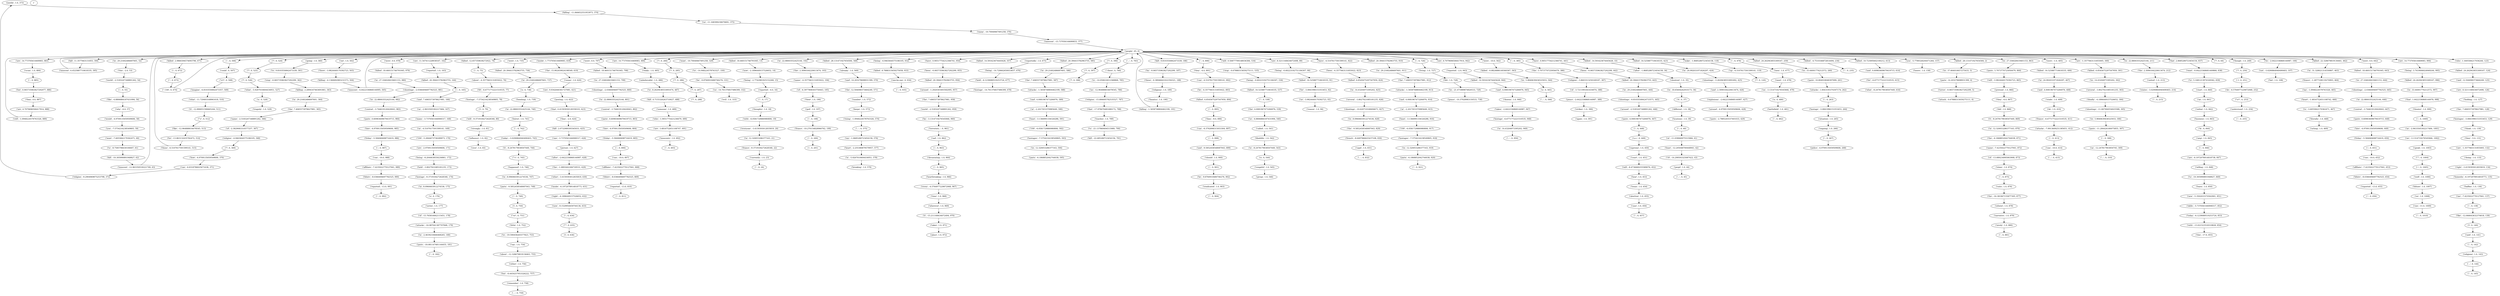 strict digraph "" {
"('justify', 1.0, 373)";
"('right', -4.1896449157526652, 632)";
"('name', -2.5183247348891262, 366)";
"('kill', 9.8103550842473339, 186)";
"('killed', 24.262943855309167, 124)";
"('reported', -2.0, 943)";
"('?', 0, 524)";
"('?', 0, 288)";
"('hostage', -3.0841996153353453, 264)";
"('being', -8.2044638550236861, 172)";
"('today', -6.1239089519253724, 853)";
"('shootings', -0.81035508424733571, 445)";
"(\"'s\", 0, 512)";
"('it', -15.211168434072494, 970)";
"('life', 1.0, 728)";
"('out', 1.0, 502)";
"('going', 1.0, 360)";
"('and', 0.60983609679419715, 614)";
"('thoughts', 1.0, 18)";
"('several', -3.8027921085181235, 303)";
"('...', 0, 759)";
"('vengeful', 1.0, 545)";
"('happened', 1.0, 746)";
"('fair', 1.0, 108)";
"('by', -0.065735963827292299, 187)";
"('kill', 11.3577663131855, 394)";
"('to', 9.8103550842473339, 361)";
"('who', 1.1605584217036244, 123)";
"('as', -4.5107617591599141, 169)";
"('killed', 2.9860394574093796, 671)";
"('killed', 20.394415782963755, 443)";
"('killed', 20.394415782963755, 736)";
"('were', 0.0, 978)";
"('want', -0.64223368681449866, 838)";
"('of', -6.3977808303750443, 195)";
"('france', -10.270154828966762, 199)";
"('in', 18.65604262910173, 36)";
"('as', -2.9633505302217484, 1001)";
"('the', 15.902459024198549, 619)";
"('strongly', 1.0, 81)";
"('are', 11.547411228938167, 162)";
"('for', -6.6771772221510535, 615)";
"('amp', 1.0, 845)";
"('least', -12.205048700448941, 42)";
"('killed', 12.657359638272922, 74)";
"('what', -8.2478179038507449, 616)";
"('?', 0, 369)";
"(';', 0, 201)";
"('losers', 1.0, 158)";
"('the', 7.4065573978627981, 128)";
"('were', 1.0, 735)";
"('fanatics', 1.0, 190)";
"('that', -17.978476481680172, 788)";
"(\"n't\", 0, 253)";
"('taken', -2.6422336868144987, 947)";
"('for', -3.0841996153353453, 92)";
"('...', 0, 310)";
"('would', -4.9709135059509606, 58)";
"('to', -8.7585796630106607, 61)";
"('in', 29.21602486697601, 52)";
"('everyone', -3.4159393012835819, 20)";
"(',', 0, 1000)";
"('being', -0.60223192751184307, 536)";
"('new', -5.3502033374562901, 851)";
"(';', 0, 846)";
"('hostages', -7.5754216238549805, 918)";
"('speak', 1.0, 1003)";
"('capit', 1.0, 831)";
"('in', 8.0960603912274536, 747)";
"('inside', 1.773705614469083, 618)";
"('by', -3.1314719276545846, 960)";
"('?', 0, 397)";
"('is', -3.6055842170362471, 467)";
"('in', 27.104028419401153, 644)";
"('";
"('but', -8.4450257953326222, 757)";
"('you', -7.5754216238549805, 59)";
"('least', -3.1366991336326286, 591)";
"('.', 0, 215)";
"('in', 12.320053286377163, 919)";
"('were', 0.0, 797)";
"('in', 8.0960603912274536, 175)";
"('beirut', 1.0, 741)";
"('?', 0, 284)";
"('late', -4.9709135059509606, 985)";
"('to', -19.590458265577823, 753)";
"('start', 1.0, 840)";
"('--', 0, 1005)";
"('want', -10.70040667491258, 329)";
"(',', 0, 742)";
"('now', -2.1896449157526652, 14)";
"(',', 0, 885)";
"('kill', 6.7155326263710027, 488)";
"('and', 7.4065573978627981, 166)";
"('have', 0.90517754212366741, 954)";
"('of', -3.7211991641634974, 388)";
"('are', 14.773705614469083, 484)";
"('to', 5.1681213974328362, 839)";
"('central', -3.744619120420043, 647)";
"('but', 0.065735963827292077, 886)";
"('there', -3.9824440170392723, 503)";
"('.', 0, 493)";
"('.', 0, 182)";
"('.', 0, 895)";
"('4', 0, 37)";
"('and', 2.3090164220613474, 426)";
"('khahlifa', 1.0, 542)";
"('killed', 6.8545675297547959, 894)";
"('.', 0, 145)";
"('heartbreaking', 1.0, 966)";
"('in', 22.88003552425144, 801)";
"('we', -3.1314719276545846, 1002)";
"('to', -10.305990891948827, 849)";
"('in', 29.21602486697601, 364)";
"('men', 1.0, 477)";
"('(', 0, 636)";
"('my', -1.8685280723454158, 576)";
"('100', -6.0581729880980806, 917)";
"('paris', 5.7073770725956479, 864)";
"('my', -1.0948224578763326, 465)";
"('said', 1.0, 141)";
"('aching', 1.0, 469)";
"('killed', 18.460151746791045, 13)";
"('in', 22.88003552425144, 192)";
"('being', -4.9463644575186105, 932)";
"('bfmtv', -8.0366494697782525, 990)";
"('that', 1.6422336868144978, 998)";
"('killed', 28.131471927654584, 568)";
"('case', 1.0, 456)";
"('hostage', -9.3719104272628346, 174)";
"('keeps', 1.0, 573)";
"('will', -3.9824440170392723, 865)";
"('killed', 6.8545675297547959, 824)";
"('the', -6.1868852042744038, 871)";
"('breaking', 1.0, 579)";
"('reported', 1.0, 163)";
"('now', -9.1529954459744136, 633)";
"('the', 5.7073770725956479, 386)";
"('.', 0, 904)";
"('central', -3.744619120420043, 983)";
"('be', -9.8760910480746276, 902)";
"('in', 12.320053286377163, 870)";
"('a', 0, 565)";
"('in', 5.9840639436525933, 564)";
"('religions', 1.0, 143)";
"('~100', 0, 674)";
"('about', -12.328679819136463, 755)";
"('in', 29.21602486697601, 586)";
"('it', -8.2478179038507449, 869)";
"('hear', 1.0, 453)";
"('france', -6.6771772221510535, 411)";
"('place', 1.0, 972)";
"('skills', -5.7370561446908317, 852)";
"('what', -5.9267010604434951, 527)";
"('dozens', 1.0, 946)";
"('ongoing', 1.0, 266)";
"('?', 0, 250)";
"('willing', 1.0, 848)";
"('should', 1.0, 900)";
"('stop', -0.065735963827292299, 362)";
"('killed', 16.525887710618335, 537)";
"('central', -3.744619120420043, 802)";
"('killed', 14.591623674445628, 357)";
"('.', 0, 255)";
"('how', -4.9709135059509606, 370)";
"('heart', -1.4816752651108742, 466)";
"('.', 0, 17)";
"('so', -4.8806884187431994, 540)";
"('held', -3.8027921085181235, 173)";
"('around', -2.5183247348891262, 446)";
"('a', 0, 480)";
"('the', -16.381967155877305, 877)";
"('imagine', -6.8103550842473357, 509)";
"('kill', 2.0732989395565031, 625)";
"('at', -2.2017453370985649, 915)";
"('.', 0, 1010)";
"('inside', -6.1972078914818773, 631)";
"('as', -12.247817903850745, 309)";
"('least', -3.1366991336326286, 916)";
"('been', -0.065735963827292299, 442)";
"('peace', -2.6422336868144987, 389)";
"('reportedly', 1.0, 675)";
"('locations', 1.0, 39)";
"('shootings', -2.0366494697782525, 981)";
"('are', 9.9342640361727081, 621)";
"(',', 0, 308)";
"('killed', 14.591623674445628, 944)";
"('in', 27.104028419401153, 980)";
"(\"'s\", 0, 745)";
"('are', 3.4816752651108747, 491)";
"('.', 0, 890)";
"('100', -5.2844673736289973, 170)";
"('me', -7.4235022770127941, 137)";
"('and', 14.203278698931399, 570)";
"('the', 4.0081967473284976, 539)";
"(\"'\", 0, 635)";
"('?', 0, 396)";
"('.', 0, 235)";
"('abortion', 1.0, 455)";
"('sad', 1.0, 962)";
"('hostages', -7.5754216238549805, 593)";
"('understand', 1.0, 254)";
"('one-by-one', 0, 934)";
"('can', -8.3792898315053304, 897)";
"('-', 0, 673)";
"('killed', 20.394415782963755, 585)";
"('the', 12.504098373664249, 571)";
"('shootings', -2.0366494697782525, 645)";
"('...', 0, 783)";
"('will', -8.4736660255589076, 452)";
"('?', 0, 287)";
"('god', 1.0, 197)";
"('after', -2.6422336868144987, 628)";
"('posting', 1.0, 622)";
"('friday', -5.584060698716419, 805)";
"('is', -5.9267010604434951, 578)";
"('religion', -3.8603313250169187, 387)";
"('in', 33.44001776212572, 997)";
"('in', 29.21602486697601, 911)";
"(\"n't\", 0, 508)";
"('eradicated', 1.0, 903)";
"('.', 0, 749)";
"('are', 8.3211168434072498, 126)";
"('the', -1.0893442284729531, 629)";
"('been', -0.065735963827292299, 955)";
"('will', 0.50877799148036384, 534)";
"('killing', -1.5658748804462199, 191)";
"('have', 0.90517754212366741, 441)";
"('are', 8.3211168434072498, 89)";
"('can', -6.8318786025671638, 371)";
"('being', -14.720662650033837, 676)";
"('have', -4.5107617591599141, 822)";
"('time', 1.0, 968)";
"('...', 0, 45)";
"(';', 0, 75)";
"('...', 0, 950)";
"('hostage', -6.6771772221510535, 948)";
"('a', 0, 738)";
"('on', -3.1314719276545846, 479)";
"('killed', 20.394415782963755, 910)";
"('different', 1.0, 38)";
"('&', 0, 844)";
"('for', -13.863132435782472, 514)";
"('france', -9.3719104272628346, 22)";
"('be', -9.8760910480746276, 331)";
"('group', 1.0, 546)";
"('could', 0, 507)";
"('number', 1.0, 572)";
"('killed', -0.8824886149360367, 563)";
"('killing', -11.846652551953973, 374)";
"('in', 22.88003552425144, 740)";
"('";
"('innocent', 6.4525887710618335, 395)";
"(',', 0, 963)";
"('the', 7.4065573978627981, 587)";
"('are', -6.1972078914818738, 847)";
"('living', 1.0, 727)";
"('u.s.', 0, 449)";
"('are', 6.7079696506417914, 888)";
"('cnn', -11.0, 1009)";
"('right', -3.4159393012835819, 134)";
"('killing', -4.1360692983231573, 504)";
"('battlefield', 1.0, 481)";
"('name', -4.3577663131855022, 194)";
"('en', 1.0, 1008)";
"('cnn', -10.0, 988)";
"('are', 6.7079696506417914, 942)";
"(',', 0, 413)";
"('paris', 0.60983609679419715, 648)";
"('they', -4.0, 891)";
"('other', -3.4159393012835819, 630)";
"('around', -4.9709135059509606, 428)";
"('.', 0, 538)";
"('many', -3.7370561446908317, 168)";
"('.', 0, 198)";
"('several', -3.8027921085181235, 826)";
"('.', 0, 24)";
"('still', -1.0948224578763326, 889)";
"('either', 1.0, 756)";
"('paris', 4.0081967473284976, 447)";
"('being', 3.7419006024949244, 995)";
"('the', 7.4065573978627981, 365)";
"('?', 0, 526)";
"(';', 0, 448)";
"('think', 1.0, 130)";
"('this', -2.0, 53)";
"('the', 2.3090164220613474, 212)";
"('and', 4.0081967473284976, 589)";
"('.i', 0, 251)";
"('being', -0.60223192751184307, 90)";
"('they', -6.0, 867)";
"('killed', 18.460151746791045, 798)";
"('...', 0, 575)";
"('shootings', -2.0366494697782525, 800)";
"(';', 0, 726)";
"('innocent', -12.963350530221749, 63)";
"('that', 0.41593930128358103, 623)";
"('.', 0, 385)";
"('little', 1.0, 752)";
"('in', 5.9840639436525933, 306)";
"('takes', 1.0, 971)";
"('what', -11.729493168961618, 510)";
"('attack', -0.67888315659275111, 6)";
"('in', 24.992031971826297, 407)";
"('explosions', -2.6422336868144987, 427)";
"('in', 14.43204973395202, 302)";
"('texas', 1.0, 454)";
"('were', -10.0, 562)";
"('friday', -5.584060698716419, 986)";
"('affiliate', -7.4235022770127941, 808)";
"('cnn', -10.0, 652)";
"('late', -4.9709135059509606, 649)";
"('united', 1.0, 213)";
"('over', 1.0, 83)";
"('scum', 1.0, 884)";
"('did', 1.0, 868)";
"(',', 0, 165)";
"('bfmtv', -8.0366494697782525, 654)";
"('killed', 14.591623674445628, 33)";
"('paris', 0.60983609679419715, 984)";
"('attacks', -1.5658748804462199, 588)";
"('so', -11.168399230670691, 375)";
"('kill', -10.305990891948827, 62)";
"(',', 0, 142)";
"('an', 1.0, 841)";
"('literally', 1.0, 468)";
"('a', 0, 528)";
"('those', -6.5107617591599141, 515)";
"('currently', 1.0, 23)";
"('innocents', 1.0, 492)";
"('in', 27.104028419401153, 863)";
"('killed', 6.8545675297547959, 301)";
"('shootings', -10.620710168494671, 827)";
"('paris', 14.203278698931399, 4)";
"(';', 0, 672)";
"('hostage', -7.5754216238549805, 78)";
"('their', 1.0, 196)";
"('killed', 16.525887710618335, 423)";
"('killed', 24.262943855309167, 996)";
"('are', -2.9709135059509606, 171)";
"('reported', -13.0, 991)";
"('.', 0, 875)";
"('at', -2.2017453370985649, 590)";
"('honestly', -6.1972078914818773, 135)";
"('court', 1.0, 451)";
"('at', -11.039060975515966, 41)";
"('de', 1.0, 410)";
"('terror', -0.065735963827292299, 5)";
"(',', 0, 898)";
"('really', 1.0, 485)";
"('is', -14.050610012368868, 785)";
"('?', 0, 120)";
"('meet', 1.0, 478)";
"('strikes', 1.0, 390)";
"('being', -2.7742981925152268, 15)";
"('will', -9.3719104272628346, 80)";
"('in', 12.320053286377163, 21)";
"('teaches', 1.0, 789)";
"('terrorists..', 0, 961)";
"('why', -6.0, 57)";
"('after', -1.8685280723454158, 34)";
"('?', 0, 286)";
"('france', -1.2877108119274903, 464)";
"('";
"('.', 0, 476)";
"('wake', -1.8685280723454158, 118)";
"('shootings', -3.2629438553091692, 425)";
"('atheist', 1.0, 878)";
"('it', -12.890051590665244, 511)";
"('peace', -10.37928983150533, 730)";
"('again', 1.0, 391)";
"('do', -4.5764977229872068, 252)";
"('unbelievable', 1.0, 486)";
"('paris', -11.284426180075855, 307)";
"('affiliate', -7.4235022770127941, 653)";
"('religion', -4.9463644575186105, 368)";
"('in', 31.328021314550867, 463)";
"('influence', 1.0, 82)";
"('hostages', -3.0841996153353453, 129)";
"('person', 1.0, 627)";
"('religious', 1.0, 189)";
"('in', 14.43204973395202, 825)";
"('killed', 24.262943855309167, 259)";
"('in', 27.104028419401153, 799)";
"('police', -4.9709135059509606, 268)";
"('with', -13.021523518319828, 854)";
"('who', -1.9051775421236679, 490)";
"('and', 4.0081967473284976, 914)";
"('100', -6.0581729880980806, 592)";
"('venue', 1.0, 620)";
"('been', -4.3577663131855022, 823)";
"('in', -2.4639218466468265, 180)";
"('doing', 1.0, 133)";
"('the', 7.4065573978627981, 912)";
"('18', -14.299593325087422, 43)";
"(',', 0, 965)";
"('the', 2.3090164220613474, 193)";
"('in', -21.471889874820533, 729)";
"('.', 0, 881)";
"('and', 12.504098373664249, 125)";
"('heart', -2.255380879579957, 577)";
"('and', -9.5852458548087043, 899)";
"(';', 0, 263)";
"('wolf', 1.0, 1006)";
"('suits', 1.0, 876)";
"('in', 24.992031971826297, 424)";
"('in', 14.43204973395202, 949)";
"('and', 4.0081967473284976, 945)";
"('every', -4.5764977229872068, 967)";
"(',', 0, 806)";
"('paris', 0.60983609679419715, 803)";
"('world', -2.5183247348891262, 959)";
"('islam', 1.0, 874)";
"('killing', 2.2894167463691861, 363)";
"('supreme', 1.0, 450)";
"('attacks', -16.987041387707848, 179)";
"('?', 0, 525)";
"('kill', -22.685280723454156, 791)";
"('that', 2.8685280723454154, 837)";
"('someone', 1.0, 489)";
"('attacks', 1.0043195374307174, 262)";
"(',', 0, 901)";
"('situation', 1.0, 265)";
"('theater', 1.0, 999)";
"('to', -14.948224578763327, 330)";
"('in', 22.88003552425144, 646)";
"('they', -9.0, 896)";
"('killed', 16.525887710618335, 406)";
"('.there', 0, 784)";
"('these', -0.38946641022356321, 188)";
"('hostage', -14.761376837486399, 678)";
"('world', -2.5183247348891262, 54)";
"('in', 29.21602486697601, 444)";
"('of', -13.089234995903908, 873)";
"('name', -7.4235022770127941, 872)";
"('called', 1.0, 541)";
"('.', 0, 935)";
"('rising', -1.0948224578763326, 574)";
"('.', 0, 506)";
"('like', -12.066643632374618, 139)";
"('killed', -4.7510166872814494, 234)";
"('this', -17.0, 855)";
"('stade', 1.0, 409)";
"('in', 29.21602486697601, 737)";
"('states', -3.0290864940490403, 214)";
"('they', -2.0, 624)";
"('with', -6.0581729880980806, 19)";
"('in', 33.44001776212572, 260)";
"('of', -15.765816662115451, 178)";
"('reported', -13.0, 810)";
"(',', 0, 987)";
"('cnn', -10.0, 807)";
"('people', 65, 0)";
"('french', -8.6497966625437108, 830)";
"('evil', 1.0, 333)";
"('want', -7.6055842170362471, 60)";
"('so', -14.761376837486399, 332)";
"('late', -4.9709135059509606, 804)";
"('killed', 18.460151746791045, 979)";
"('bombing', 1.0, 739)";
"('paris', -9.5852458548087043, 748)";
"('killed', 8.7888315659275058, 933)";
"('online', 1.0, 842)";
"('stop', -0.67888315659275111, 535)";
"('narrative', 1.0, 879)";
"(',', 0, 55)";
"('baffles', 1.0, 136)";
"('attacks', -7.9913609251385651, 412)";
"('series', 1.0, 177)";
"('they', 0.0, 887)";
"('killed', 10.723095602100212, 613)";
"('innocent', -15.737056144690833, 377)";
"('...', 0, 832)";
"('remember', 1.0, 758)";
"('and', 4.0081967473284976, 408)";
"('about', -4.3577663131855022, 76)";
"('you', -5.7789328204471264, 157)";
"('killed', 28.131471927654584, 2)";
"('around', -1.2920303493582095, 957)";
"('...', 0, 566)";
"('many', -10.70040667491258, 376)";
"('be', -4.3577663131855022, 893)";
"('religion', -9.2904969875253798, 372)";
"('wherever', 1.0, 969)";
"('nicely', 1.0, 880)";
"('devastating', 1.0, 964)";
"('like', -12.964888034078545, 513)";
"('say', 1.0, 754)";
"('were', -1.0, 405)";
"('are', -1.3577663131855005, 300)";
"('were', 0.0, 642)";
"('one', -3.7370561446908317, 626)";
"('religion', -15.806695782535527, 787)";
"('paris', -18.081147481144455, 181)";
"('in', 22.88003552425144, 211)";
"('60', -6.6771772221510535, 77)";
"('.', 0, 921)";
"('held', -6.1239089519253724, 677)";
"('...', 0, 415)";
"('in', 8.0960603912274536, 828)";
"('killed', 20.394415782963755, 956)";
"('of', -2.3829083310577257, 367)";
"('today', -3.0290864940490403, 743)";
"('?', 0, 285)";
"('pretend', 1.0, 866)";
"('holding', 1.0, 127)";
"('?', 0, 398)";
"(\"''\", 0, 1004)";
"('reason', 1.0, 94)";
"('killed', 16.525887710618335, 91)";
"('reported', -13.0, 655)";
"('to', 8.2629438553091674, 487)";
"('not', -3.0290864940490403, 107)";
"('though', 1.0, 249)";
"('shootings', -11.847004554025588, 305)";
"('they', -5.0, 131)";
"('no', -12.964888034078545, 786)";
"('learn', 1.0, 850)";
"('friday', -5.584060698716419, 650)";
"('are', 14.773705614469083, 883)";
"('innocent', -4.6422336868144995, 505)";
"('cnn', -10.0, 414)";
"('a', 0, 176)";
"('deadly', -4.1896449157526652, 304)";
"('?', 0, 64)";
"('killed', 22.328679819136461, 462)";
"('affiliate', -7.4235022770127941, 989)";
"('killed', 18.460151746791045, 643)";
"(')', 0, 79)";
"(',', 0, 651)";
"('it', -8.2478179038507449, 744)";
"('.', 0, 457)";
"('blitzer', 1.0, 1007)";
"('paris', -6.1868852042744038, 595)";
"('bfmtv', -8.0366494697782525, 809)";
"('in', 37.664010657275433, 3)";
"('reported', -4.0, 16)";
"('i', 0, 750)";
"('.', 0, 200)";
"('attacks', -1.5658748804462199, 913)";
"('paris', 10.804918048397099, 261)";
"('in', 22.88003552425144, 982)";
"(\"'ve\", 0, 751)";
"('no', -3.9824440170392723, 93)";
"('as', -2.9633505302217484, 167)";
"('.', 0, 656)";
"('.', 0, 482)";
"('a', 0, 544)";
"('the', 7.4065573978627981, 958)";
"('its', -2.6422336868144987, 106)";
"('already', 1.0, 569)";
"('i', 0, 140)";
"('business', 1.0, 843)";
"('.', 0, 992)";
"('killed', 20.394415782963755, 164)";
"('shootout', 1.0, 35)";
"('paris', -6.1868852042744038, 920)";
"('can', -4.5107617591599141, 892)";
"('peopl', 1.0, 44)";
"('up', -4.5107617591599141, 119)";
"('are', 14.773705614469083, 994)";
"('are', -1.3577663131855005, 132)";
"('.', 0, 811)";
"('in', 12.320053286377163, 594)";
"('paris', -2.7885245537401033, 429)";
"('tragedy', 1.0, 529)";
"('to', -21.137869494515989, 790)";
"('like', -4.8806884187431994, 56)";
"('.', 0, 138)";
"('...', 0, 144)";
"('is', -8.2478179038507449, 543)";
"('the', -9.5852458548087043, 829)";
"('justify', 1.0, 373)" -> "('killing', -11.846652551953973, 374)";
"('right', -4.1896449157526652, 632)" -> "('now', -9.1529954459744136, 633)";
"('name', -2.5183247348891262, 366)" -> "('of', -2.3829083310577257, 367)";
"('kill', 9.8103550842473339, 186)" -> "('by', -0.065735963827292299, 187)";
"('killed', 24.262943855309167, 124)" -> "('and', 12.504098373664249, 125)";
"('reported', -2.0, 943)" -> "('killed', 14.591623674445628, 944)";
"('?', 0, 524)" -> "('?', 0, 525)";
"('hostage', -3.0841996153353453, 264)" -> "('situation', 1.0, 265)";
"('being', -8.2044638550236861, 172)" -> "('held', -3.8027921085181235, 173)";
"('today', -6.1239089519253724, 853)" -> "('with', -13.021523518319828, 854)";
"('shootings', -0.81035508424733571, 445)" -> "('around', -2.5183247348891262, 446)";
"(\"'s\", 0, 512)" -> "('like', -12.964888034078545, 513)";
"('it', -15.211168434072494, 970)" -> "('takes', 1.0, 971)";
"('life', 1.0, 728)" -> "('in', -21.471889874820533, 729)";
"('out', 1.0, 502)" -> "('there', -3.9824440170392723, 503)";
"('going', 1.0, 360)" -> "('to', 9.8103550842473339, 361)";
"('and', 0.60983609679419715, 614)" -> "('for', -6.6771772221510535, 615)";
"('thoughts', 1.0, 18)" -> "('with', -6.0581729880980806, 19)";
"('several', -3.8027921085181235, 303)" -> "('deadly', -4.1896449157526652, 304)";
"('vengeful', 1.0, 545)" -> "('group', 1.0, 546)";
"('happened', 1.0, 746)" -> "('in', 8.0960603912274536, 747)";
"('by', -0.065735963827292299, 187)" -> "('these', -0.38946641022356321, 188)";
"('kill', 11.3577663131855, 394)" -> "('innocent', 6.4525887710618335, 395)";
"('to', 9.8103550842473339, 361)" -> "('stop', -0.065735963827292299, 362)";
"('who', 1.1605584217036244, 123)" -> "('killed', 24.262943855309167, 124)";
"('as', -4.5107617591599141, 169)" -> "('100', -5.2844673736289973, 170)";
"('killed', 2.9860394574093796, 671)" -> "(';', 0, 672)";
"('killed', 20.394415782963755, 443)" -> "('in', 29.21602486697601, 444)";
"('killed', 20.394415782963755, 736)" -> "('in', 29.21602486697601, 737)";
"('were', 0.0, 978)" -> "('killed', 18.460151746791045, 979)";
"('want', -0.64223368681449866, 838)" -> "('to', 5.1681213974328362, 839)";
"('of', -6.3977808303750443, 195)" -> "('their', 1.0, 196)";
"('france', -10.270154828966762, 199)" -> "('.', 0, 200)";
"('in', 18.65604262910173, 36)" -> "('4', 0, 37)";
"('as', -2.9633505302217484, 1001)" -> "('we', -3.1314719276545846, 1002)";
"('the', 15.902459024198549, 619)" -> "('venue', 1.0, 620)";
"('strongly', 1.0, 81)" -> "('influence', 1.0, 82)";
"('are', 11.547411228938167, 162)" -> "('reported', 1.0, 163)";
"('for', -6.6771772221510535, 615)" -> "('what', -8.2478179038507449, 616)";
"('amp', 1.0, 845)" -> "(';', 0, 846)";
"('least', -12.205048700448941, 42)" -> "('18', -14.299593325087422, 43)";
"('killed', 12.657359638272922, 74)" -> "(';', 0, 75)";
"('?', 0, 369)" -> "('how', -4.9709135059509606, 370)";
"('the', 7.4065573978627981, 128)" -> "('hostages', -3.0841996153353453, 129)";
"('were', 1.0, 735)" -> "('killed', 20.394415782963755, 736)";
"('fanatics', 1.0, 190)" -> "('killing', -1.5658748804462199, 191)";
"('that', -17.978476481680172, 788)" -> "('teaches', 1.0, 789)";
"(\"n't\", 0, 253)" -> "('understand', 1.0, 254)";
"('taken', -2.6422336868144987, 947)" -> "('hostage', -6.6771772221510535, 948)";
"('for', -3.0841996153353453, 92)" -> "('no', -3.9824440170392723, 93)";
"('would', -4.9709135059509606, 58)" -> "('you', -7.5754216238549805, 59)";
"('to', -8.7585796630106607, 61)" -> "('kill', -10.305990891948827, 62)";
"('in', 29.21602486697601, 52)" -> "('this', -2.0, 53)";
"('everyone', -3.4159393012835819, 20)" -> "('in', 12.320053286377163, 21)";
"(',', 0, 1000)" -> "('as', -2.9633505302217484, 1001)";
"('being', -0.60223192751184307, 536)" -> "('killed', 16.525887710618335, 537)";
"('new', -5.3502033374562901, 851)" -> "('skills', -5.7370561446908317, 852)";
"(';', 0, 846)" -> "('are', -6.1972078914818738, 847)";
"('hostages', -7.5754216238549805, 918)" -> "('in', 12.320053286377163, 919)";
"('speak', 1.0, 1003)" -> "(\"''\", 0, 1004)";
"('capit', 1.0, 831)" -> "('...', 0, 832)";
"('in', 8.0960603912274536, 747)" -> "('paris', -9.5852458548087043, 748)";
"('inside', 1.773705614469083, 618)" -> "('the', 15.902459024198549, 619)";
"('by', -3.1314719276545846, 960)" -> "('terrorists..', 0, 961)";
"('?', 0, 397)" -> "('?', 0, 398)";
"('is', -3.6055842170362471, 467)" -> "('literally', 1.0, 468)";
"('in', 27.104028419401153, 644)" -> "('shootings', -2.0366494697782525, 645)";
"(':', 0, 634)" -> "(\"'\", 0, 635)";
"('but', -8.4450257953326222, 757)" -> "('remember', 1.0, 758)";
"('you', -7.5754216238549805, 59)" -> "('want', -7.6055842170362471, 60)";
"('least', -3.1366991336326286, 591)" -> "('100', -6.0581729880980806, 592)";
"('in', 12.320053286377163, 919)" -> "('paris', -6.1868852042744038, 920)";
"('were', 0.0, 797)" -> "('killed', 18.460151746791045, 798)";
"('in', 8.0960603912274536, 175)" -> "('a', 0, 176)";
"('beirut', 1.0, 741)" -> "(',', 0, 742)";
"('?', 0, 284)" -> "('?', 0, 285)";
"('late', -4.9709135059509606, 985)" -> "('friday', -5.584060698716419, 986)";
"('to', -19.590458265577823, 753)" -> "('say', 1.0, 754)";
"('start', 1.0, 840)" -> "('an', 1.0, 841)";
"('--', 0, 1005)" -> "('wolf', 1.0, 1006)";
"('want', -10.70040667491258, 329)" -> "('to', -14.948224578763327, 330)";
"(',', 0, 742)" -> "('today', -3.0290864940490403, 743)";
"('now', -2.1896449157526652, 14)" -> "('being', -2.7742981925152268, 15)";
"(',', 0, 885)" -> "('but', 0.065735963827292077, 886)";
"('kill', 6.7155326263710027, 488)" -> "('someone', 1.0, 489)";
"('and', 7.4065573978627981, 166)" -> "('as', -2.9633505302217484, 167)";
"('have', 0.90517754212366741, 954)" -> "('been', -0.065735963827292299, 955)";
"('of', -3.7211991641634974, 388)" -> "('peace', -2.6422336868144987, 389)";
"('are', 14.773705614469083, 484)" -> "('really', 1.0, 485)";
"('to', 5.1681213974328362, 839)" -> "('start', 1.0, 840)";
"('central', -3.744619120420043, 647)" -> "('paris', 0.60983609679419715, 648)";
"('but', 0.065735963827292077, 886)" -> "('they', 0.0, 887)";
"('there', -3.9824440170392723, 503)" -> "('killing', -4.1360692983231573, 504)";
"('.', 0, 895)" -> "('they', -9.0, 896)";
"('4', 0, 37)" -> "('different', 1.0, 38)";
"('and', 2.3090164220613474, 426)" -> "('explosions', -2.6422336868144987, 427)";
"('khahlifa', 1.0, 542)" -> "('is', -8.2478179038507449, 543)";
"('killed', 6.8545675297547959, 894)" -> "('.', 0, 895)";
"('heartbreaking', 1.0, 966)" -> "('every', -4.5764977229872068, 967)";
"('in', 22.88003552425144, 801)" -> "('central', -3.744619120420043, 802)";
"('we', -3.1314719276545846, 1002)" -> "('speak', 1.0, 1003)";
"('to', -10.305990891948827, 849)" -> "('learn', 1.0, 850)";
"('in', 29.21602486697601, 364)" -> "('the', 7.4065573978627981, 365)";
"('men', 1.0, 477)" -> "('meet', 1.0, 478)";
"('my', -1.8685280723454158, 576)" -> "('heart', -2.255380879579957, 577)";
"('100', -6.0581729880980806, 917)" -> "('hostages', -7.5754216238549805, 918)";
"('paris', 5.7073770725956479, 864)" -> "('will', -3.9824440170392723, 865)";
"('my', -1.0948224578763326, 465)" -> "('heart', -1.4816752651108742, 466)";
"('said', 1.0, 141)" -> "(',', 0, 142)";
"('killed', 18.460151746791045, 13)" -> "('now', -2.1896449157526652, 14)";
"('in', 22.88003552425144, 192)" -> "('the', 2.3090164220613474, 193)";
"('being', -4.9463644575186105, 932)" -> "('killed', 8.7888315659275058, 933)";
"('bfmtv', -8.0366494697782525, 990)" -> "('reported', -13.0, 991)";
"('that', 1.6422336868144978, 998)" -> "('theater', 1.0, 999)";
"('killed', 28.131471927654584, 568)" -> "('already', 1.0, 569)";
"('case', 1.0, 456)" -> "('.', 0, 457)";
"('hostage', -9.3719104272628346, 174)" -> "('in', 8.0960603912274536, 175)";
"('keeps', 1.0, 573)" -> "('rising', -1.0948224578763326, 574)";
"('will', -3.9824440170392723, 865)" -> "('pretend', 1.0, 866)";
"('killed', 6.8545675297547959, 824)" -> "('in', 14.43204973395202, 825)";
"('the', -6.1868852042744038, 871)" -> "('name', -7.4235022770127941, 872)";
"('reported', 1.0, 163)" -> "('killed', 20.394415782963755, 164)";
"('now', -9.1529954459744136, 633)" -> "(':', 0, 634)";
"('the', 5.7073770725956479, 386)" -> "('religion', -3.8603313250169187, 387)";
"('central', -3.744619120420043, 983)" -> "('paris', 0.60983609679419715, 984)";
"('be', -9.8760910480746276, 902)" -> "('eradicated', 1.0, 903)";
"('in', 12.320053286377163, 870)" -> "('the', -6.1868852042744038, 871)";
"('a', 0, 565)" -> "('...', 0, 566)";
"('in', 5.9840639436525933, 564)" -> "('a', 0, 565)";
"('religions', 1.0, 143)" -> "('...', 0, 144)";
"('~100', 0, 674)" -> "('people', 65, 0)";
"('about', -12.328679819136463, 755)" -> "('either', 1.0, 756)";
"('in', 29.21602486697601, 586)" -> "('the', 7.4065573978627981, 587)";
"('it', -8.2478179038507449, 869)" -> "('in', 12.320053286377163, 870)";
"('hear', 1.0, 453)" -> "('texas', 1.0, 454)";
"('france', -6.6771772221510535, 411)" -> "('attacks', -7.9913609251385651, 412)";
"('skills', -5.7370561446908317, 852)" -> "('today', -6.1239089519253724, 853)";
"('what', -5.9267010604434951, 527)" -> "('a', 0, 528)";
"('dozens', 1.0, 946)" -> "('taken', -2.6422336868144987, 947)";
"('ongoing', 1.0, 266)" -> "(':', 0, 267)";
"('?', 0, 250)" -> "('.i', 0, 251)";
"('willing', 1.0, 848)" -> "('to', -10.305990891948827, 849)";
"('should', 1.0, 900)" -> "(',', 0, 901)";
"('stop', -0.065735963827292299, 362)" -> "('killing', 2.2894167463691861, 363)";
"('killed', 16.525887710618335, 537)" -> "('.', 0, 538)";
"('central', -3.744619120420043, 802)" -> "('paris', 0.60983609679419715, 803)";
"('how', -4.9709135059509606, 370)" -> "('can', -6.8318786025671638, 371)";
"('heart', -1.4816752651108742, 466)" -> "('is', -3.6055842170362471, 467)";
"('.', 0, 17)" -> "('thoughts', 1.0, 18)";
"('so', -4.8806884187431994, 540)" -> "('called', 1.0, 541)";
"('held', -3.8027921085181235, 173)" -> "('hostage', -9.3719104272628346, 174)";
"('around', -2.5183247348891262, 446)" -> "('paris', 4.0081967473284976, 447)";
"('a', 0, 480)" -> "('battlefield', 1.0, 481)";
"('the', -16.381967155877305, 877)" -> "('atheist', 1.0, 878)";
"('imagine', -6.8103550842473357, 509)" -> "('what', -11.729493168961618, 510)";
"('kill', 2.0732989395565031, 625)" -> "('one', -3.7370561446908317, 626)";
"('at', -2.2017453370985649, 915)" -> "('least', -3.1366991336326286, 916)";
"('inside', -6.1972078914818773, 631)" -> "('right', -4.1896449157526652, 632)";
"('as', -12.247817903850745, 309)" -> "('...', 0, 310)";
"('least', -3.1366991336326286, 916)" -> "('100', -6.0581729880980806, 917)";
"('been', -0.065735963827292299, 442)" -> "('killed', 20.394415782963755, 443)";
"('peace', -2.6422336868144987, 389)" -> "('strikes', 1.0, 390)";
"('reportedly', 1.0, 675)" -> "('being', -14.720662650033837, 676)";
"('locations', 1.0, 39)" -> "(':', 0, 40)";
"('shootings', -2.0366494697782525, 981)" -> "('in', 22.88003552425144, 982)";
"('are', 9.9342640361727081, 621)" -> "('posting', 1.0, 622)";
"(',', 0, 308)" -> "('as', -12.247817903850745, 309)";
"('killed', 14.591623674445628, 944)" -> "('and', 4.0081967473284976, 945)";
"('in', 27.104028419401153, 980)" -> "('shootings', -2.0366494697782525, 981)";
"(\"'s\", 0, 745)" -> "('happened', 1.0, 746)";
"('are', 3.4816752651108747, 491)" -> "('innocents', 1.0, 492)";
"('.', 0, 890)" -> "('they', -4.0, 891)";
"('100', -5.2844673736289973, 170)" -> "('are', -2.9709135059509606, 171)";
"('me', -7.4235022770127941, 137)" -> "('.', 0, 138)";
"('and', 14.203278698931399, 570)" -> "('the', 12.504098373664249, 571)";
"('the', 4.0081967473284976, 539)" -> "('so', -4.8806884187431994, 540)";
"(\"'\", 0, 635)" -> "('(', 0, 636)";
"('?', 0, 396)" -> "('?', 0, 397)";
"('abortion', 1.0, 455)" -> "('case', 1.0, 456)";
"('sad', 1.0, 962)" -> "(',', 0, 963)";
"('hostages', -7.5754216238549805, 593)" -> "('in', 12.320053286377163, 594)";
"('understand', 1.0, 254)" -> "('.', 0, 255)";
"('one-by-one', 0, 934)" -> "('.', 0, 935)";
"('can', -8.3792898315053304, 897)" -> "(',', 0, 898)";
"('-', 0, 673)" -> "('~100', 0, 674)";
"('killed', 20.394415782963755, 585)" -> "('in', 29.21602486697601, 586)";
"('the', 12.504098373664249, 571)" -> "('number', 1.0, 572)";
"('shootings', -2.0366494697782525, 645)" -> "('in', 22.88003552425144, 646)";
"('...', 0, 783)" -> "('.there', 0, 784)";
"('will', -8.4736660255589076, 452)" -> "('hear', 1.0, 453)";
"('?', 0, 287)" -> "('?', 0, 288)";
"('god', 1.0, 197)" -> "('.', 0, 198)";
"('after', -2.6422336868144987, 628)" -> "('the', -1.0893442284729531, 629)";
"('posting', 1.0, 622)" -> "('that', 0.41593930128358103, 623)";
"('friday', -5.584060698716419, 805)" -> "(',', 0, 806)";
"('is', -5.9267010604434951, 578)" -> "('breaking', 1.0, 579)";
"('religion', -3.8603313250169187, 387)" -> "('of', -3.7211991641634974, 388)";
"('in', 33.44001776212572, 997)" -> "('that', 1.6422336868144978, 998)";
"('in', 29.21602486697601, 911)" -> "('the', 7.4065573978627981, 912)";
"(\"n't\", 0, 508)" -> "('imagine', -6.8103550842473357, 509)";
"('eradicated', 1.0, 903)" -> "('.', 0, 904)";
"('.', 0, 749)" -> "('i', 0, 750)";
"('are', 8.3211168434072498, 126)" -> "('holding', 1.0, 127)";
"('the', -1.0893442284729531, 629)" -> "('other', -3.4159393012835819, 630)";
"('been', -0.065735963827292299, 955)" -> "('killed', 20.394415782963755, 956)";
"('will', 0.50877799148036384, 534)" -> "('stop', -0.67888315659275111, 535)";
"('killing', -1.5658748804462199, 191)" -> "('people', 65, 0)";
"('have', 0.90517754212366741, 441)" -> "('been', -0.065735963827292299, 442)";
"('are', 8.3211168434072498, 89)" -> "('being', -0.60223192751184307, 90)";
"('can', -6.8318786025671638, 371)" -> "('religion', -9.2904969875253798, 372)";
"('being', -14.720662650033837, 676)" -> "('held', -6.1239089519253724, 677)";
"('have', -4.5107617591599141, 822)" -> "('been', -4.3577663131855022, 823)";
"('time', 1.0, 968)" -> "('wherever', 1.0, 969)";
"(';', 0, 75)" -> "('about', -4.3577663131855022, 76)";
"('hostage', -6.6771772221510535, 948)" -> "('in', 14.43204973395202, 949)";
"('a', 0, 738)" -> "('bombing', 1.0, 739)";
"('on', -3.1314719276545846, 479)" -> "('a', 0, 480)";
"('killed', 20.394415782963755, 910)" -> "('in', 29.21602486697601, 911)";
"('different', 1.0, 38)" -> "('locations', 1.0, 39)";
"('&', 0, 844)" -> "('amp', 1.0, 845)";
"('for', -13.863132435782472, 514)" -> "('those', -6.5107617591599141, 515)";
"('france', -9.3719104272628346, 22)" -> "('currently', 1.0, 23)";
"('be', -9.8760910480746276, 331)" -> "('so', -14.761376837486399, 332)";
"('could', 0, 507)" -> "(\"n't\", 0, 508)";
"('number', 1.0, 572)" -> "('keeps', 1.0, 573)";
"('killed', -0.8824886149360367, 563)" -> "('in', 5.9840639436525933, 564)";
"('killing', -11.846652551953973, 374)" -> "('so', -11.168399230670691, 375)";
"('in', 22.88003552425144, 740)" -> "('beirut', 1.0, 741)";
"(':', 0, 267)" -> "('police', -4.9709135059509606, 268)";
"('innocent', 6.4525887710618335, 395)" -> "('people', 65, 0)";
"(',', 0, 963)" -> "('devastating', 1.0, 964)";
"('the', 7.4065573978627981, 587)" -> "('attacks', -1.5658748804462199, 588)";
"('are', -6.1972078914818738, 847)" -> "('willing', 1.0, 848)";
"('living', 1.0, 727)" -> "('life', 1.0, 728)";
"('u.s.', 0, 449)" -> "('supreme', 1.0, 450)";
"('are', 6.7079696506417914, 888)" -> "('still', -1.0948224578763326, 889)";
"('cnn', -11.0, 1009)" -> "('.', 0, 1010)";
"('right', -3.4159393012835819, 134)" -> "('honestly', -6.1972078914818773, 135)";
"('killing', -4.1360692983231573, 504)" -> "('innocent', -4.6422336868144995, 505)";
"('battlefield', 1.0, 481)" -> "('.', 0, 482)";
"('name', -4.3577663131855022, 194)" -> "('of', -6.3977808303750443, 195)";
"('en', 1.0, 1008)" -> "('cnn', -11.0, 1009)";
"('cnn', -10.0, 988)" -> "('affiliate', -7.4235022770127941, 989)";
"('are', 6.7079696506417914, 942)" -> "('reported', -2.0, 943)";
"(',', 0, 413)" -> "('cnn', -10.0, 414)";
"('paris', 0.60983609679419715, 648)" -> "('late', -4.9709135059509606, 649)";
"('they', -4.0, 891)" -> "('can', -4.5107617591599141, 892)";
"('other', -3.4159393012835819, 630)" -> "('inside', -6.1972078914818773, 631)";
"('around', -4.9709135059509606, 428)" -> "('paris', -2.7885245537401033, 429)";
"('.', 0, 538)" -> "('the', 4.0081967473284976, 539)";
"('many', -3.7370561446908317, 168)" -> "('as', -4.5107617591599141, 169)";
"('.', 0, 198)" -> "('france', -10.270154828966762, 199)";
"('several', -3.8027921085181235, 826)" -> "('shootings', -10.620710168494671, 827)";
"('still', -1.0948224578763326, 889)" -> "('people', 65, 0)";
"('either', 1.0, 756)" -> "('but', -8.4450257953326222, 757)";
"('paris', 4.0081967473284976, 447)" -> "(';', 0, 448)";
"('being', 3.7419006024949244, 995)" -> "('killed', 24.262943855309167, 996)";
"('the', 7.4065573978627981, 365)" -> "('name', -2.5183247348891262, 366)";
"('?', 0, 526)" -> "('what', -5.9267010604434951, 527)";
"(';', 0, 448)" -> "('u.s.', 0, 449)";
"('think', 1.0, 130)" -> "('they', -5.0, 131)";
"('this', -2.0, 53)" -> "('world', -2.5183247348891262, 54)";
"('the', 2.3090164220613474, 212)" -> "('united', 1.0, 213)";
"('and', 4.0081967473284976, 589)" -> "('at', -2.2017453370985649, 590)";
"('.i', 0, 251)" -> "('do', -4.5764977229872068, 252)";
"('being', -0.60223192751184307, 90)" -> "('killed', 16.525887710618335, 91)";
"('they', -6.0, 867)" -> "('did', 1.0, 868)";
"('killed', 18.460151746791045, 798)" -> "('in', 27.104028419401153, 799)";
"('...', 0, 575)" -> "('my', -1.8685280723454158, 576)";
"('shootings', -2.0366494697782525, 800)" -> "('in', 22.88003552425144, 801)";
"(';', 0, 726)" -> "('living', 1.0, 727)";
"('innocent', -12.963350530221749, 63)" -> "('people', 65, 0)";
"('that', 0.41593930128358103, 623)" -> "('they', -2.0, 624)";
"('.', 0, 385)" -> "('the', 5.7073770725956479, 386)";
"('little', 1.0, 752)" -> "('to', -19.590458265577823, 753)";
"('in', 5.9840639436525933, 306)" -> "('paris', -11.284426180075855, 307)";
"('takes', 1.0, 971)" -> "('place', 1.0, 972)";
"('what', -11.729493168961618, 510)" -> "('it', -12.890051590665244, 511)";
"('in', 24.992031971826297, 407)" -> "('and', 4.0081967473284976, 408)";
"('explosions', -2.6422336868144987, 427)" -> "('around', -4.9709135059509606, 428)";
"('in', 14.43204973395202, 302)" -> "('several', -3.8027921085181235, 303)";
"('texas', 1.0, 454)" -> "('abortion', 1.0, 455)";
"('were', -10.0, 562)" -> "('killed', -0.8824886149360367, 563)";
"('friday', -5.584060698716419, 986)" -> "(',', 0, 987)";
"('affiliate', -7.4235022770127941, 808)" -> "('bfmtv', -8.0366494697782525, 809)";
"('cnn', -10.0, 652)" -> "('affiliate', -7.4235022770127941, 653)";
"('late', -4.9709135059509606, 649)" -> "('friday', -5.584060698716419, 650)";
"('united', 1.0, 213)" -> "('states', -3.0290864940490403, 214)";
"('scum', 1.0, 884)" -> "(',', 0, 885)";
"('did', 1.0, 868)" -> "('it', -8.2478179038507449, 869)";
"(',', 0, 165)" -> "('and', 7.4065573978627981, 166)";
"('bfmtv', -8.0366494697782525, 654)" -> "('reported', -13.0, 655)";
"('killed', 14.591623674445628, 33)" -> "('after', -1.8685280723454158, 34)";
"('paris', 0.60983609679419715, 984)" -> "('late', -4.9709135059509606, 985)";
"('attacks', -1.5658748804462199, 588)" -> "('and', 4.0081967473284976, 589)";
"('so', -11.168399230670691, 375)" -> "('many', -10.70040667491258, 376)";
"('kill', -10.305990891948827, 62)" -> "('innocent', -12.963350530221749, 63)";
"(',', 0, 142)" -> "('religions', 1.0, 143)";
"('an', 1.0, 841)" -> "('online', 1.0, 842)";
"('literally', 1.0, 468)" -> "('aching', 1.0, 469)";
"('a', 0, 528)" -> "('tragedy', 1.0, 529)";
"('those', -6.5107617591599141, 515)" -> "('people', 65, 0)";
"('currently', 1.0, 23)" -> "('.', 0, 24)";
"('innocents', 1.0, 492)" -> "('.', 0, 493)";
"('in', 27.104028419401153, 863)" -> "('paris', 5.7073770725956479, 864)";
"('killed', 6.8545675297547959, 301)" -> "('in', 14.43204973395202, 302)";
"('shootings', -10.620710168494671, 827)" -> "('in', 8.0960603912274536, 828)";
"('paris', 14.203278698931399, 4)" -> "('terror', -0.065735963827292299, 5)";
"(';', 0, 672)" -> "('-', 0, 673)";
"('hostage', -7.5754216238549805, 78)" -> "(')', 0, 79)";
"('their', 1.0, 196)" -> "('god', 1.0, 197)";
"('killed', 16.525887710618335, 423)" -> "('in', 24.992031971826297, 424)";
"('killed', 24.262943855309167, 996)" -> "('in', 33.44001776212572, 997)";
"('are', -2.9709135059509606, 171)" -> "('being', -8.2044638550236861, 172)";
"('reported', -13.0, 991)" -> "('.', 0, 992)";
"('.', 0, 875)" -> "('suits', 1.0, 876)";
"('at', -2.2017453370985649, 590)" -> "('least', -3.1366991336326286, 591)";
"('honestly', -6.1972078914818773, 135)" -> "('baffles', 1.0, 136)";
"('court', 1.0, 451)" -> "('will', -8.4736660255589076, 452)";
"('at', -11.039060975515966, 41)" -> "('least', -12.205048700448941, 42)";
"('de', 1.0, 410)" -> "('france', -6.6771772221510535, 411)";
"('terror', -0.065735963827292299, 5)" -> "('attack', -0.67888315659275111, 6)";
"(',', 0, 898)" -> "('and', -9.5852458548087043, 899)";
"('really', 1.0, 485)" -> "('unbelievable', 1.0, 486)";
"('is', -14.050610012368868, 785)" -> "('no', -12.964888034078545, 786)";
"('meet', 1.0, 478)" -> "('on', -3.1314719276545846, 479)";
"('strikes', 1.0, 390)" -> "('again', 1.0, 391)";
"('being', -2.7742981925152268, 15)" -> "('reported', -4.0, 16)";
"('will', -9.3719104272628346, 80)" -> "('strongly', 1.0, 81)";
"('in', 12.320053286377163, 21)" -> "('france', -9.3719104272628346, 22)";
"('teaches', 1.0, 789)" -> "('to', -21.137869494515989, 790)";
"('terrorists..', 0, 961)" -> "('sad', 1.0, 962)";
"('why', -6.0, 57)" -> "('would', -4.9709135059509606, 58)";
"('after', -1.8685280723454158, 34)" -> "('shootout', 1.0, 35)";
"('?', 0, 286)" -> "('?', 0, 287)";
"('france', -1.2877108119274903, 464)" -> "('my', -1.0948224578763326, 465)";
"(':', 0, 40)" -> "('at', -11.039060975515966, 41)";
"('.', 0, 476)" -> "('men', 1.0, 477)";
"('wake', -1.8685280723454158, 118)" -> "('up', -4.5107617591599141, 119)";
"('shootings', -3.2629438553091692, 425)" -> "('and', 2.3090164220613474, 426)";
"('atheist', 1.0, 878)" -> "('narrative', 1.0, 879)";
"('it', -12.890051590665244, 511)" -> "(\"'s\", 0, 512)";
"('do', -4.5764977229872068, 252)" -> "(\"n't\", 0, 253)";
"('unbelievable', 1.0, 486)" -> "('to', 8.2629438553091674, 487)";
"('paris', -11.284426180075855, 307)" -> "(',', 0, 308)";
"('affiliate', -7.4235022770127941, 653)" -> "('bfmtv', -8.0366494697782525, 654)";
"('religion', -4.9463644575186105, 368)" -> "('?', 0, 369)";
"('in', 31.328021314550867, 463)" -> "('france', -1.2877108119274903, 464)";
"('influence', 1.0, 82)" -> "('over', 1.0, 83)";
"('hostages', -3.0841996153353453, 129)" -> "('think', 1.0, 130)";
"('person', 1.0, 627)" -> "('after', -2.6422336868144987, 628)";
"('religious', 1.0, 189)" -> "('fanatics', 1.0, 190)";
"('in', 14.43204973395202, 825)" -> "('several', -3.8027921085181235, 826)";
"('killed', 24.262943855309167, 259)" -> "('in', 33.44001776212572, 260)";
"('in', 27.104028419401153, 799)" -> "('shootings', -2.0366494697782525, 800)";
"('with', -13.021523518319828, 854)" -> "('this', -17.0, 855)";
"('who', -1.9051775421236679, 490)" -> "('are', 3.4816752651108747, 491)";
"('and', 4.0081967473284976, 914)" -> "('at', -2.2017453370985649, 915)";
"('100', -6.0581729880980806, 592)" -> "('hostages', -7.5754216238549805, 593)";
"('venue', 1.0, 620)" -> "('are', 9.9342640361727081, 621)";
"('been', -4.3577663131855022, 823)" -> "('killed', 6.8545675297547959, 824)";
"('in', -2.4639218466468265, 180)" -> "('paris', -18.081147481144455, 181)";
"('doing', 1.0, 133)" -> "('right', -3.4159393012835819, 134)";
"('the', 7.4065573978627981, 912)" -> "('attacks', -1.5658748804462199, 913)";
"('18', -14.299593325087422, 43)" -> "('peopl', 1.0, 44)";
"(',', 0, 965)" -> "('heartbreaking', 1.0, 966)";
"('the', 2.3090164220613474, 193)" -> "('name', -4.3577663131855022, 194)";
"('in', -21.471889874820533, 729)" -> "('peace', -10.37928983150533, 730)";
"('and', 12.504098373664249, 125)" -> "('are', 8.3211168434072498, 126)";
"('heart', -2.255380879579957, 577)" -> "('is', -5.9267010604434951, 578)";
"('and', -9.5852458548087043, 899)" -> "('should', 1.0, 900)";
"(';', 0, 263)" -> "('hostage', -3.0841996153353453, 264)";
"('wolf', 1.0, 1006)" -> "('blitzer', 1.0, 1007)";
"('suits', 1.0, 876)" -> "('the', -16.381967155877305, 877)";
"('in', 24.992031971826297, 424)" -> "('shootings', -3.2629438553091692, 425)";
"('in', 14.43204973395202, 949)" -> "('...', 0, 950)";
"('and', 4.0081967473284976, 945)" -> "('dozens', 1.0, 946)";
"('every', -4.5764977229872068, 967)" -> "('time', 1.0, 968)";
"(',', 0, 806)" -> "('cnn', -10.0, 807)";
"('paris', 0.60983609679419715, 803)" -> "('late', -4.9709135059509606, 804)";
"('world', -2.5183247348891262, 959)" -> "('by', -3.1314719276545846, 960)";
"('islam', 1.0, 874)" -> "('.', 0, 875)";
"('killing', 2.2894167463691861, 363)" -> "('in', 29.21602486697601, 364)";
"('supreme', 1.0, 450)" -> "('court', 1.0, 451)";
"('attacks', -16.987041387707848, 179)" -> "('in', -2.4639218466468265, 180)";
"('?', 0, 525)" -> "('?', 0, 526)";
"('that', 2.8685280723454154, 837)" -> "('want', -0.64223368681449866, 838)";
"('someone', 1.0, 489)" -> "('who', -1.9051775421236679, 490)";
"('attacks', 1.0043195374307174, 262)" -> "(';', 0, 263)";
"(',', 0, 901)" -> "('be', -9.8760910480746276, 902)";
"('situation', 1.0, 265)" -> "('ongoing', 1.0, 266)";
"('theater', 1.0, 999)" -> "(',', 0, 1000)";
"('to', -14.948224578763327, 330)" -> "('be', -9.8760910480746276, 331)";
"('in', 22.88003552425144, 646)" -> "('central', -3.744619120420043, 647)";
"('they', -9.0, 896)" -> "('can', -8.3792898315053304, 897)";
"('killed', 16.525887710618335, 406)" -> "('in', 24.992031971826297, 407)";
"('.there', 0, 784)" -> "('is', -14.050610012368868, 785)";
"('these', -0.38946641022356321, 188)" -> "('religious', 1.0, 189)";
"('world', -2.5183247348891262, 54)" -> "(',', 0, 55)";
"('in', 29.21602486697601, 444)" -> "('shootings', -0.81035508424733571, 445)";
"('of', -13.089234995903908, 873)" -> "('islam', 1.0, 874)";
"('name', -7.4235022770127941, 872)" -> "('of', -13.089234995903908, 873)";
"('called', 1.0, 541)" -> "('khahlifa', 1.0, 542)";
"('rising', -1.0948224578763326, 574)" -> "('...', 0, 575)";
"('.', 0, 506)" -> "('could', 0, 507)";
"('like', -12.066643632374618, 139)" -> "('i', 0, 140)";
"('killed', -4.7510166872814494, 234)" -> "('.', 0, 235)";
"('stade', 1.0, 409)" -> "('de', 1.0, 410)";
"('in', 29.21602486697601, 737)" -> "('a', 0, 738)";
"('states', -3.0290864940490403, 214)" -> "('.', 0, 215)";
"('they', -2.0, 624)" -> "('kill', 2.0732989395565031, 625)";
"('with', -6.0581729880980806, 19)" -> "('everyone', -3.4159393012835819, 20)";
"('in', 33.44001776212572, 260)" -> "('paris', 10.804918048397099, 261)";
"('of', -15.765816662115451, 178)" -> "('attacks', -16.987041387707848, 179)";
"('reported', -13.0, 810)" -> "('.', 0, 811)";
"(',', 0, 987)" -> "('cnn', -10.0, 988)";
"('cnn', -10.0, 807)" -> "('affiliate', -7.4235022770127941, 808)";
"('people', 65, 0)" -> "('were', -1.0, 405)";
"('people', 65, 0)" -> "('are', 6.7079696506417914, 942)";
"('people', 65, 0)" -> "('are', -1.3577663131855005, 300)";
"('people', 65, 0)" -> "('were', 0.0, 642)";
"('people', 65, 0)" -> "('inside', 1.773705614469083, 618)";
"('people', 65, 0)" -> "('kill', 9.8103550842473339, 186)";
"('people', 65, 0)" -> "('that', 2.8685280723454154, 837)";
"('people', 65, 0)" -> "('?', 0, 524)";
"('people', 65, 0)" -> "('were', 0.0, 797)";
"('people', 65, 0)" -> "('killed', 16.525887710618335, 423)";
"('people', 65, 0)" -> "('killed', 20.394415782963755, 585)";
"('people', 65, 0)" -> "('?', 0, 284)";
"('people', 65, 0)" -> "('...', 0, 783)";
"('people', 65, 0)" -> "('going', 1.0, 360)";
"('people', 65, 0)" -> "('though', 1.0, 249)";
"('people', 65, 0)" -> "('want', -10.70040667491258, 329)";
"('people', 65, 0)" -> "('.', 0, 506)";
"('people', 65, 0)" -> "('killed', -4.7510166872814494, 234)";
"('people', 65, 0)" -> "('in', 27.104028419401153, 863)";
"('people', 65, 0)" -> "('are', 14.773705614469083, 883)";
"('people', 65, 0)" -> "('kill', 11.3577663131855, 394)";
"('people', 65, 0)" -> "('have', 0.90517754212366741, 954)";
"('people', 65, 0)" -> "('killed', 28.131471927654584, 2)";
"('people', 65, 0)" -> "('are', 14.773705614469083, 484)";
"('people', 65, 0)" -> "('wake', -1.8685280723454158, 118)";
"('people', 65, 0)" -> "('.', 0, 385)";
"('people', 65, 0)" -> "('killed', 2.9860394574093796, 671)";
"('people', 65, 0)" -> "('killed', 14.591623674445628, 357)";
"('people', 65, 0)" -> "(';', 0, 726)";
"('people', 65, 0)" -> "('?', 0, 64)";
"('people', 65, 0)" -> "('reportedly', 1.0, 675)";
"('people', 65, 0)" -> "('were', -10.0, 562)";
"('people', 65, 0)" -> "('in', 22.88003552425144, 211)";
"('people', 65, 0)" -> "('were', 0.0, 978)";
"('people', 65, 0)" -> "('have', 0.90517754212366741, 441)";
"('people', 65, 0)" -> "('are', 8.3211168434072498, 89)";
"('people', 65, 0)" -> "('will', 0.50877799148036384, 534)";
"('people', 65, 0)" -> "('have', -4.5107617591599141, 822)";
"('people', 65, 0)" -> "('are', 11.547411228938167, 162)";
"('people', 65, 0)" -> "('killed', 24.262943855309167, 259)";
"('people', 65, 0)" -> "('who', 1.1605584217036244, 123)";
"('people', 65, 0)" -> "('were', 1.0, 735)";
"('people', 65, 0)" -> "('killed', 20.394415782963755, 910)";
"('people', 65, 0)" -> "('killed', 12.657359638272922, 74)";
"('people', 65, 0)" -> "('killed', 14.591623674445628, 33)";
"('people', 65, 0)" -> "('.', 0, 476)";
"('people', 65, 0)" -> "('killed', 18.460151746791045, 13)";
"('people', 65, 0)" -> "('killed', 22.328679819136461, 462)";
"('people', 65, 0)" -> "('in', 22.88003552425144, 192)";
"('people', 65, 0)" -> "('?', 0, 396)";
"('people', 65, 0)" -> "('killed', 10.723095602100212, 613)";
"('people', 65, 0)" -> "('in', 29.21602486697601, 52)";
"('people', 65, 0)" -> "('are', 14.773705614469083, 994)";
"('people', 65, 0)" -> "('killed', 28.131471927654584, 568)";
"('people', 65, 0)" -> "('you', -5.7789328204471264, 157)";
"('people', 65, 0)" -> "('out', 1.0, 502)";
"('people', 65, 0)" -> "('.', 0, 890)";
"('people', 65, 0)" -> "('its', -2.6422336868144987, 106)";
"('people', 65, 0)" -> "('being', -4.9463644575186105, 932)";
"('french', -8.6497966625437108, 830)" -> "('capit', 1.0, 831)";
"('want', -7.6055842170362471, 60)" -> "('to', -8.7585796630106607, 61)";
"('so', -14.761376837486399, 332)" -> "('evil', 1.0, 333)";
"('late', -4.9709135059509606, 804)" -> "('friday', -5.584060698716419, 805)";
"('killed', 18.460151746791045, 979)" -> "('in', 27.104028419401153, 980)";
"('bombing', 1.0, 739)" -> "('in', 22.88003552425144, 740)";
"('paris', -9.5852458548087043, 748)" -> "('.', 0, 749)";
"('killed', 8.7888315659275058, 933)" -> "('one-by-one', 0, 934)";
"('online', 1.0, 842)" -> "('business', 1.0, 843)";
"('stop', -0.67888315659275111, 535)" -> "('being', -0.60223192751184307, 536)";
"('narrative', 1.0, 879)" -> "('nicely', 1.0, 880)";
"(',', 0, 55)" -> "('like', -4.8806884187431994, 56)";
"('baffles', 1.0, 136)" -> "('me', -7.4235022770127941, 137)";
"('attacks', -7.9913609251385651, 412)" -> "(',', 0, 413)";
"('series', 1.0, 177)" -> "('of', -15.765816662115451, 178)";
"('they', 0.0, 887)" -> "('are', 6.7079696506417914, 888)";
"('killed', 10.723095602100212, 613)" -> "('and', 0.60983609679419715, 614)";
"('innocent', -15.737056144690833, 377)" -> "('people', 65, 0)";
"('remember', 1.0, 758)" -> "('...', 0, 759)";
"('and', 4.0081967473284976, 408)" -> "('stade', 1.0, 409)";
"('about', -4.3577663131855022, 76)" -> "('60', -6.6771772221510535, 77)";
"('you', -5.7789328204471264, 157)" -> "('losers', 1.0, 158)";
"('killed', 28.131471927654584, 2)" -> "('in', 37.664010657275433, 3)";
"('around', -1.2920303493582095, 957)" -> "('the', 7.4065573978627981, 958)";
"('many', -10.70040667491258, 376)" -> "('innocent', -15.737056144690833, 377)";
"('be', -4.3577663131855022, 893)" -> "('killed', 6.8545675297547959, 894)";
"('religion', -9.2904969875253798, 372)" -> "('justify', 1.0, 373)";
"('wherever', 1.0, 969)" -> "('it', -15.211168434072494, 970)";
"('nicely', 1.0, 880)" -> "('.', 0, 881)";
"('devastating', 1.0, 964)" -> "(',', 0, 965)";
"('like', -12.964888034078545, 513)" -> "('for', -13.863132435782472, 514)";
"('say', 1.0, 754)" -> "('about', -12.328679819136463, 755)";
"('were', -1.0, 405)" -> "('killed', 16.525887710618335, 406)";
"('are', -1.3577663131855005, 300)" -> "('killed', 6.8545675297547959, 301)";
"('were', 0.0, 642)" -> "('killed', 18.460151746791045, 643)";
"('one', -3.7370561446908317, 626)" -> "('person', 1.0, 627)";
"('religion', -15.806695782535527, 787)" -> "('that', -17.978476481680172, 788)";
"('paris', -18.081147481144455, 181)" -> "('.', 0, 182)";
"('in', 22.88003552425144, 211)" -> "('the', 2.3090164220613474, 212)";
"('60', -6.6771772221510535, 77)" -> "('hostage', -7.5754216238549805, 78)";
"('held', -6.1239089519253724, 677)" -> "('hostage', -14.761376837486399, 678)";
"('in', 8.0960603912274536, 828)" -> "('the', -9.5852458548087043, 829)";
"('killed', 20.394415782963755, 956)" -> "('around', -1.2920303493582095, 957)";
"('of', -2.3829083310577257, 367)" -> "('religion', -4.9463644575186105, 368)";
"('today', -3.0290864940490403, 743)" -> "('it', -8.2478179038507449, 744)";
"('?', 0, 285)" -> "('?', 0, 286)";
"('pretend', 1.0, 866)" -> "('they', -6.0, 867)";
"('holding', 1.0, 127)" -> "('the', 7.4065573978627981, 128)";
"(\"''\", 0, 1004)" -> "('--', 0, 1005)";
"('killed', 16.525887710618335, 91)" -> "('for', -3.0841996153353453, 92)";
"('reported', -13.0, 655)" -> "('.', 0, 656)";
"('to', 8.2629438553091674, 487)" -> "('kill', 6.7155326263710027, 488)";
"('not', -3.0290864940490403, 107)" -> "('fair', 1.0, 108)";
"('though', 1.0, 249)" -> "('?', 0, 250)";
"('shootings', -11.847004554025588, 305)" -> "('in', 5.9840639436525933, 306)";
"('they', -5.0, 131)" -> "('are', -1.3577663131855005, 132)";
"('no', -12.964888034078545, 786)" -> "('religion', -15.806695782535527, 787)";
"('learn', 1.0, 850)" -> "('new', -5.3502033374562901, 851)";
"('friday', -5.584060698716419, 650)" -> "(',', 0, 651)";
"('are', 14.773705614469083, 883)" -> "('scum', 1.0, 884)";
"('innocent', -4.6422336868144995, 505)" -> "('people', 65, 0)";
"('cnn', -10.0, 414)" -> "('...', 0, 415)";
"('a', 0, 176)" -> "('series', 1.0, 177)";
"('deadly', -4.1896449157526652, 304)" -> "('shootings', -11.847004554025588, 305)";
"('killed', 22.328679819136461, 462)" -> "('in', 31.328021314550867, 463)";
"('affiliate', -7.4235022770127941, 989)" -> "('bfmtv', -8.0366494697782525, 990)";
"('killed', 18.460151746791045, 643)" -> "('in', 27.104028419401153, 644)";
"(')', 0, 79)" -> "('will', -9.3719104272628346, 80)";
"(',', 0, 651)" -> "('cnn', -10.0, 652)";
"('it', -8.2478179038507449, 744)" -> "(\"'s\", 0, 745)";
"('blitzer', 1.0, 1007)" -> "('en', 1.0, 1008)";
"('bfmtv', -8.0366494697782525, 809)" -> "('reported', -13.0, 810)";
"('in', 37.664010657275433, 3)" -> "('paris', 14.203278698931399, 4)";
"('reported', -4.0, 16)" -> "('.', 0, 17)";
"('i', 0, 750)" -> "(\"'ve\", 0, 751)";
"('.', 0, 200)" -> "(';', 0, 201)";
"('attacks', -1.5658748804462199, 913)" -> "('and', 4.0081967473284976, 914)";
"('paris', 10.804918048397099, 261)" -> "('attacks', 1.0043195374307174, 262)";
"('in', 22.88003552425144, 982)" -> "('central', -3.744619120420043, 983)";
"(\"'ve\", 0, 751)" -> "('little', 1.0, 752)";
"('no', -3.9824440170392723, 93)" -> "('reason', 1.0, 94)";
"('as', -2.9633505302217484, 167)" -> "('many', -3.7370561446908317, 168)";
"('a', 0, 544)" -> "('vengeful', 1.0, 545)";
"('the', 7.4065573978627981, 958)" -> "('world', -2.5183247348891262, 959)";
"('its', -2.6422336868144987, 106)" -> "('not', -3.0290864940490403, 107)";
"('already', 1.0, 569)" -> "('and', 14.203278698931399, 570)";
"('i', 0, 140)" -> "('said', 1.0, 141)";
"('business', 1.0, 843)" -> "('&', 0, 844)";
"('killed', 20.394415782963755, 164)" -> "(',', 0, 165)";
"('shootout', 1.0, 35)" -> "('in', 18.65604262910173, 36)";
"('paris', -6.1868852042744038, 920)" -> "('.', 0, 921)";
"('can', -4.5107617591599141, 892)" -> "('be', -4.3577663131855022, 893)";
"('peopl', 1.0, 44)" -> "('...', 0, 45)";
"('up', -4.5107617591599141, 119)" -> "('?', 0, 120)";
"('are', 14.773705614469083, 994)" -> "('being', 3.7419006024949244, 995)";
"('are', -1.3577663131855005, 132)" -> "('doing', 1.0, 133)";
"('in', 12.320053286377163, 594)" -> "('paris', -6.1868852042744038, 595)";
"('to', -21.137869494515989, 790)" -> "('kill', -22.685280723454156, 791)";
"('like', -4.8806884187431994, 56)" -> "('why', -6.0, 57)";
"('.', 0, 138)" -> "('like', -12.066643632374618, 139)";
"('...', 0, 144)" -> "('.', 0, 145)";
"('is', -8.2478179038507449, 543)" -> "('a', 0, 544)";
"('the', -9.5852458548087043, 829)" -> "('french', -8.6497966625437108, 830)";
}
